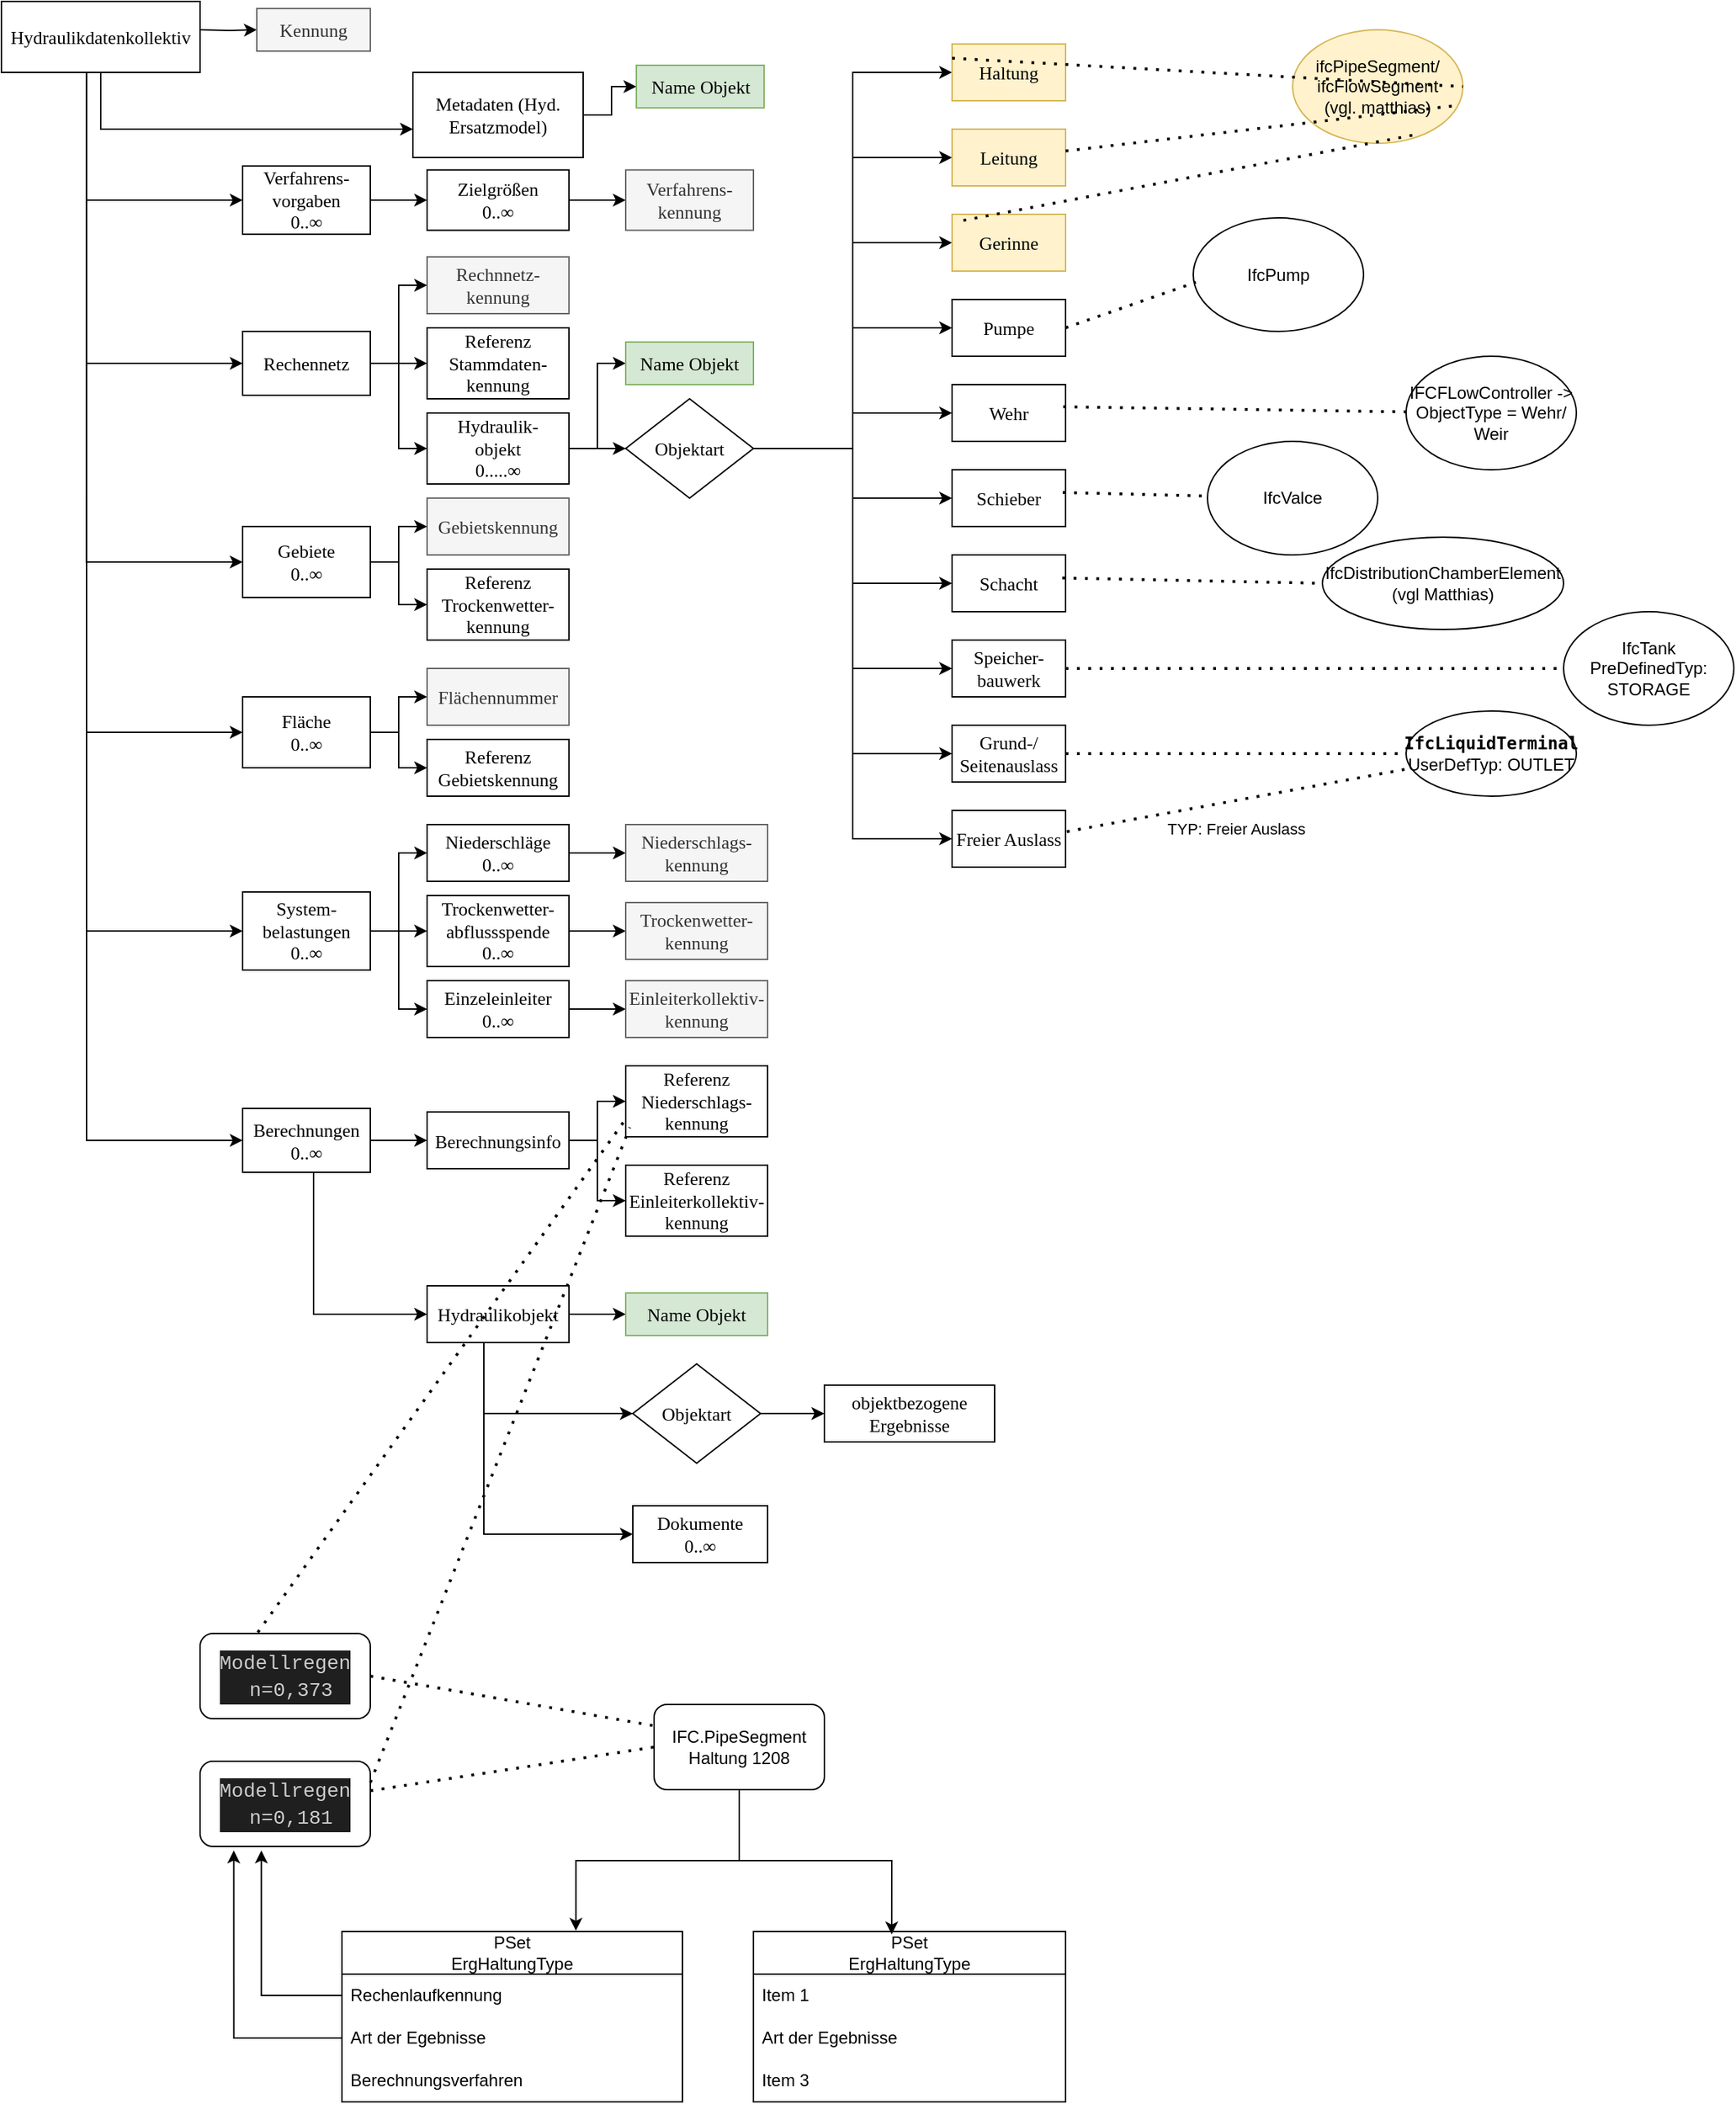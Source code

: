 <mxfile version="27.0.6">
  <diagram name="Seite-1" id="kiRcYdykQpiXVtvCCH_o">
    <mxGraphModel dx="2524" dy="1371" grid="1" gridSize="10" guides="1" tooltips="1" connect="1" arrows="1" fold="1" page="1" pageScale="1" pageWidth="827" pageHeight="1169" math="0" shadow="0">
      <root>
        <mxCell id="0" />
        <mxCell id="1" parent="0" />
        <mxCell id="iKRK4WftCPjV4v0DSpR1-3" value="" style="edgeStyle=orthogonalEdgeStyle;rounded=0;orthogonalLoop=1;jettySize=auto;html=1;entryX=0;entryY=0.5;entryDx=0;entryDy=0;fontSize=13;" parent="1" target="RGeOCi0uQSU0HmTcbR4D-23" edge="1">
          <mxGeometry relative="1" as="geometry">
            <mxPoint x="214" y="65" as="targetPoint" />
            <mxPoint x="160" y="50" as="sourcePoint" />
          </mxGeometry>
        </mxCell>
        <mxCell id="iKRK4WftCPjV4v0DSpR1-5" value="" style="edgeStyle=orthogonalEdgeStyle;rounded=0;orthogonalLoop=1;jettySize=auto;html=1;entryX=0;entryY=0.5;entryDx=0;entryDy=0;fontSize=13;exitX=0.428;exitY=0.967;exitDx=0;exitDy=0;exitPerimeter=0;" parent="1" target="mGreL9vsvFHhippzRWms-1" edge="1">
          <mxGeometry relative="1" as="geometry">
            <Array as="points">
              <mxPoint x="80" y="425" />
            </Array>
            <mxPoint x="79.92" y="78.02" as="sourcePoint" />
            <mxPoint x="190.0" y="422.5" as="targetPoint" />
          </mxGeometry>
        </mxCell>
        <mxCell id="H4KakfRGWg1EVCRGtIzr-42" style="edgeStyle=orthogonalEdgeStyle;rounded=0;orthogonalLoop=1;jettySize=auto;html=1;entryX=0;entryY=0.5;entryDx=0;entryDy=0;fontSize=13;" parent="1" target="H4KakfRGWg1EVCRGtIzr-4" edge="1">
          <mxGeometry relative="1" as="geometry">
            <Array as="points">
              <mxPoint x="80" y="545" />
            </Array>
            <mxPoint x="80" y="80" as="sourcePoint" />
          </mxGeometry>
        </mxCell>
        <mxCell id="H4KakfRGWg1EVCRGtIzr-43" style="edgeStyle=orthogonalEdgeStyle;rounded=0;orthogonalLoop=1;jettySize=auto;html=1;entryX=0;entryY=0.5;entryDx=0;entryDy=0;fontSize=13;" parent="1" target="H4KakfRGWg1EVCRGtIzr-23" edge="1">
          <mxGeometry relative="1" as="geometry">
            <Array as="points">
              <mxPoint x="80" y="685" />
            </Array>
            <mxPoint x="80" y="80" as="sourcePoint" />
          </mxGeometry>
        </mxCell>
        <mxCell id="H4KakfRGWg1EVCRGtIzr-44" style="edgeStyle=orthogonalEdgeStyle;rounded=0;orthogonalLoop=1;jettySize=auto;html=1;entryX=0;entryY=0.5;entryDx=0;entryDy=0;fontSize=13;" parent="1" target="H4KakfRGWg1EVCRGtIzr-35" edge="1">
          <mxGeometry relative="1" as="geometry">
            <Array as="points">
              <mxPoint x="80" y="833" />
            </Array>
            <mxPoint x="80" y="80" as="sourcePoint" />
          </mxGeometry>
        </mxCell>
        <mxCell id="RGeOCi0uQSU0HmTcbR4D-11" value="" style="edgeStyle=orthogonalEdgeStyle;rounded=0;orthogonalLoop=1;jettySize=auto;html=1;fontSize=13;" parent="1" source="RGeOCi0uQSU0HmTcbR4D-2" target="RGeOCi0uQSU0HmTcbR4D-10" edge="1">
          <mxGeometry relative="1" as="geometry" />
        </mxCell>
        <UserObject label="&lt;div&gt;Verfahrens-vorgaben&lt;/div&gt;&lt;div&gt;0..∞&lt;/div&gt;" link="https://www.bfr-abwasser.de/html/ISYBAU_Austauschformate_Abwasser.14.17.html" linkTarget="_blank" id="RGeOCi0uQSU0HmTcbR4D-2">
          <mxCell style="rounded=0;whiteSpace=wrap;html=1;fontFamily=Latin Modern;fontSize=13;" parent="1" vertex="1">
            <mxGeometry x="190" y="145.94" width="90" height="48.12" as="geometry" />
          </mxCell>
        </UserObject>
        <mxCell id="RGeOCi0uQSU0HmTcbR4D-3" value="" style="endArrow=classic;html=1;rounded=0;entryX=0;entryY=0.5;entryDx=0;entryDy=0;fontSize=13;exitX=0.429;exitY=1.008;exitDx=0;exitDy=0;exitPerimeter=0;" parent="1" target="RGeOCi0uQSU0HmTcbR4D-2" edge="1">
          <mxGeometry width="50" height="50" relative="1" as="geometry">
            <mxPoint x="80.06" y="80.48" as="sourcePoint" />
            <mxPoint x="370" y="210" as="targetPoint" />
            <Array as="points">
              <mxPoint x="80" y="170" />
            </Array>
          </mxGeometry>
        </mxCell>
        <mxCell id="RGeOCi0uQSU0HmTcbR4D-8" value="" style="endArrow=classic;html=1;rounded=0;entryX=0;entryY=0.5;entryDx=0;entryDy=0;fontSize=13;" parent="1" target="RGeOCi0uQSU0HmTcbR4D-24" edge="1">
          <mxGeometry width="50" height="50" relative="1" as="geometry">
            <mxPoint x="80" y="80" as="sourcePoint" />
            <mxPoint x="130" y="284.71" as="targetPoint" />
            <Array as="points">
              <mxPoint x="80" y="285" />
            </Array>
          </mxGeometry>
        </mxCell>
        <mxCell id="RGeOCi0uQSU0HmTcbR4D-16" value="" style="edgeStyle=orthogonalEdgeStyle;rounded=0;orthogonalLoop=1;jettySize=auto;html=1;fontSize=13;" parent="1" source="RGeOCi0uQSU0HmTcbR4D-10" target="RGeOCi0uQSU0HmTcbR4D-15" edge="1">
          <mxGeometry relative="1" as="geometry" />
        </mxCell>
        <UserObject label="&lt;div&gt;Zielgrößen&lt;/div&gt;&lt;div&gt;0..∞&lt;/div&gt;" link="https://www.bfr-abwasser.de/html/ISYBAU_Austauschformate_Abwasser.14.17.html" linkTarget="_blank" id="RGeOCi0uQSU0HmTcbR4D-10">
          <mxCell style="rounded=0;whiteSpace=wrap;html=1;fontFamily=Latin Modern;fontSize=13;" parent="1" vertex="1">
            <mxGeometry x="320" y="148.75" width="100" height="42.5" as="geometry" />
          </mxCell>
        </UserObject>
        <UserObject label="&lt;div&gt;&lt;font&gt;Verfahrens-&lt;/font&gt;&lt;/div&gt;&lt;div&gt;&lt;font&gt;kennung&lt;/font&gt;&lt;/div&gt;" linkTarget="_blank" id="RGeOCi0uQSU0HmTcbR4D-15">
          <mxCell style="rounded=0;whiteSpace=wrap;html=1;fontFamily=Latin Modern;fontSize=13;fillColor=#f5f5f5;fontColor=#333333;strokeColor=#666666;" parent="1" vertex="1">
            <mxGeometry x="460" y="148.75" width="90" height="42.5" as="geometry" />
          </mxCell>
        </UserObject>
        <UserObject label="&lt;div&gt;Kennung&lt;/div&gt;" linkTarget="_blank" id="RGeOCi0uQSU0HmTcbR4D-23">
          <mxCell style="rounded=0;whiteSpace=wrap;html=1;fontFamily=Latin Modern;fillColor=#f5f5f5;fontColor=#333333;strokeColor=#666666;fontSize=13;" parent="1" vertex="1">
            <mxGeometry x="200" y="35" width="80" height="30" as="geometry" />
          </mxCell>
        </UserObject>
        <mxCell id="RGeOCi0uQSU0HmTcbR4D-26" value="" style="edgeStyle=orthogonalEdgeStyle;rounded=0;orthogonalLoop=1;jettySize=auto;html=1;fontSize=13;" parent="1" source="RGeOCi0uQSU0HmTcbR4D-24" target="RGeOCi0uQSU0HmTcbR4D-25" edge="1">
          <mxGeometry relative="1" as="geometry" />
        </mxCell>
        <UserObject label="&lt;div&gt;Rechennetz&lt;/div&gt;" link="https://www.bfr-abwasser.de/html/ISYBAU_Austauschformate_Abwasser.14.18.html" linkTarget="_blank" id="RGeOCi0uQSU0HmTcbR4D-24">
          <mxCell style="rounded=0;whiteSpace=wrap;html=1;fontFamily=Latin Modern;fontSize=13;" parent="1" vertex="1">
            <mxGeometry x="190" y="262.5" width="90" height="45" as="geometry" />
          </mxCell>
        </UserObject>
        <mxCell id="RGeOCi0uQSU0HmTcbR4D-34" value="" style="edgeStyle=orthogonalEdgeStyle;rounded=0;orthogonalLoop=1;jettySize=auto;html=1;exitX=1;exitY=0.75;exitDx=0;exitDy=0;fontSize=13;" parent="1" source="RGeOCi0uQSU0HmTcbR4D-27" target="RGeOCi0uQSU0HmTcbR4D-33" edge="1">
          <mxGeometry relative="1" as="geometry">
            <Array as="points">
              <mxPoint x="420" y="345" />
            </Array>
          </mxGeometry>
        </mxCell>
        <mxCell id="H4KakfRGWg1EVCRGtIzr-55" style="edgeStyle=orthogonalEdgeStyle;rounded=0;orthogonalLoop=1;jettySize=auto;html=1;entryX=0;entryY=0.5;entryDx=0;entryDy=0;fontSize=13;exitX=1;exitY=0.75;exitDx=0;exitDy=0;" parent="1" source="RGeOCi0uQSU0HmTcbR4D-27" target="RGeOCi0uQSU0HmTcbR4D-52" edge="1">
          <mxGeometry relative="1" as="geometry">
            <Array as="points">
              <mxPoint x="420" y="345" />
              <mxPoint x="440" y="345" />
              <mxPoint x="440" y="285" />
            </Array>
          </mxGeometry>
        </mxCell>
        <UserObject label="&lt;div&gt;Referenz &lt;br&gt;&lt;/div&gt;&lt;div&gt;Stammdaten-&lt;/div&gt;&lt;div&gt;kennung&lt;/div&gt;" linkTarget="_blank" id="RGeOCi0uQSU0HmTcbR4D-25">
          <mxCell style="rounded=0;whiteSpace=wrap;html=1;fontFamily=Latin Modern;fontSize=13;" parent="1" vertex="1">
            <mxGeometry x="320" y="260" width="100" height="50" as="geometry" />
          </mxCell>
        </UserObject>
        <UserObject label="&lt;div&gt;Hydraulik-&lt;/div&gt;&lt;div&gt;objekt&lt;br&gt;0.....∞&lt;/div&gt;" linkTarget="_blank" id="RGeOCi0uQSU0HmTcbR4D-27">
          <mxCell style="rounded=0;whiteSpace=wrap;html=1;fontFamily=Latin Modern;fontSize=13;" parent="1" vertex="1">
            <mxGeometry x="320" y="320" width="100" height="50" as="geometry" />
          </mxCell>
        </UserObject>
        <UserObject label="&lt;div&gt;Rechnnetz-&lt;/div&gt;&lt;div&gt;kennung&lt;/div&gt;" linkTarget="_blank" id="RGeOCi0uQSU0HmTcbR4D-30">
          <mxCell style="rounded=0;whiteSpace=wrap;html=1;fontFamily=Latin Modern;fillColor=#f5f5f5;fontColor=#333333;strokeColor=#666666;fontSize=13;" parent="1" vertex="1">
            <mxGeometry x="320" y="210" width="100" height="40" as="geometry" />
          </mxCell>
        </UserObject>
        <mxCell id="H4KakfRGWg1EVCRGtIzr-45" style="edgeStyle=orthogonalEdgeStyle;rounded=0;orthogonalLoop=1;jettySize=auto;html=1;entryX=0;entryY=0.5;entryDx=0;entryDy=0;fontSize=13;" parent="1" source="RGeOCi0uQSU0HmTcbR4D-33" target="RGeOCi0uQSU0HmTcbR4D-44" edge="1">
          <mxGeometry relative="1" as="geometry" />
        </mxCell>
        <mxCell id="H4KakfRGWg1EVCRGtIzr-46" style="edgeStyle=orthogonalEdgeStyle;rounded=0;orthogonalLoop=1;jettySize=auto;html=1;entryX=0;entryY=0.5;entryDx=0;entryDy=0;fontSize=13;" parent="1" source="RGeOCi0uQSU0HmTcbR4D-33" target="RGeOCi0uQSU0HmTcbR4D-45" edge="1">
          <mxGeometry relative="1" as="geometry" />
        </mxCell>
        <mxCell id="H4KakfRGWg1EVCRGtIzr-47" style="edgeStyle=orthogonalEdgeStyle;rounded=0;orthogonalLoop=1;jettySize=auto;html=1;entryX=0;entryY=0.5;entryDx=0;entryDy=0;fontSize=13;" parent="1" source="RGeOCi0uQSU0HmTcbR4D-33" target="RGeOCi0uQSU0HmTcbR4D-46" edge="1">
          <mxGeometry relative="1" as="geometry" />
        </mxCell>
        <mxCell id="H4KakfRGWg1EVCRGtIzr-48" style="edgeStyle=orthogonalEdgeStyle;rounded=0;orthogonalLoop=1;jettySize=auto;html=1;entryX=0;entryY=0.5;entryDx=0;entryDy=0;fontSize=13;" parent="1" source="RGeOCi0uQSU0HmTcbR4D-33" target="RGeOCi0uQSU0HmTcbR4D-37" edge="1">
          <mxGeometry relative="1" as="geometry" />
        </mxCell>
        <mxCell id="H4KakfRGWg1EVCRGtIzr-49" style="edgeStyle=orthogonalEdgeStyle;rounded=0;orthogonalLoop=1;jettySize=auto;html=1;fontSize=13;" parent="1" source="RGeOCi0uQSU0HmTcbR4D-33" target="RGeOCi0uQSU0HmTcbR4D-47" edge="1">
          <mxGeometry relative="1" as="geometry" />
        </mxCell>
        <mxCell id="H4KakfRGWg1EVCRGtIzr-50" style="edgeStyle=orthogonalEdgeStyle;rounded=0;orthogonalLoop=1;jettySize=auto;html=1;entryX=0;entryY=0.5;entryDx=0;entryDy=0;fontSize=13;" parent="1" source="RGeOCi0uQSU0HmTcbR4D-33" target="RGeOCi0uQSU0HmTcbR4D-48" edge="1">
          <mxGeometry relative="1" as="geometry" />
        </mxCell>
        <mxCell id="H4KakfRGWg1EVCRGtIzr-51" style="edgeStyle=orthogonalEdgeStyle;rounded=0;orthogonalLoop=1;jettySize=auto;html=1;entryX=0;entryY=0.5;entryDx=0;entryDy=0;fontSize=13;" parent="1" source="RGeOCi0uQSU0HmTcbR4D-33" target="RGeOCi0uQSU0HmTcbR4D-49" edge="1">
          <mxGeometry relative="1" as="geometry" />
        </mxCell>
        <mxCell id="H4KakfRGWg1EVCRGtIzr-52" style="edgeStyle=orthogonalEdgeStyle;rounded=0;orthogonalLoop=1;jettySize=auto;html=1;entryX=0;entryY=0.5;entryDx=0;entryDy=0;fontSize=13;" parent="1" source="RGeOCi0uQSU0HmTcbR4D-33" target="RGeOCi0uQSU0HmTcbR4D-50" edge="1">
          <mxGeometry relative="1" as="geometry" />
        </mxCell>
        <mxCell id="H4KakfRGWg1EVCRGtIzr-53" style="edgeStyle=orthogonalEdgeStyle;rounded=0;orthogonalLoop=1;jettySize=auto;html=1;entryX=0;entryY=0.5;entryDx=0;entryDy=0;fontSize=13;" parent="1" source="RGeOCi0uQSU0HmTcbR4D-33" target="RGeOCi0uQSU0HmTcbR4D-54" edge="1">
          <mxGeometry relative="1" as="geometry" />
        </mxCell>
        <mxCell id="H4KakfRGWg1EVCRGtIzr-54" style="edgeStyle=orthogonalEdgeStyle;rounded=0;orthogonalLoop=1;jettySize=auto;html=1;entryX=0;entryY=0.5;entryDx=0;entryDy=0;fontSize=13;" parent="1" source="RGeOCi0uQSU0HmTcbR4D-33" target="RGeOCi0uQSU0HmTcbR4D-55" edge="1">
          <mxGeometry relative="1" as="geometry" />
        </mxCell>
        <mxCell id="RGeOCi0uQSU0HmTcbR4D-33" value="Objektart" style="shape=rhombus;html=1;dashed=0;whiteSpace=wrap;perimeter=rhombusPerimeter;fontFamily=Latin Modern;fontSize=13;" parent="1" vertex="1">
          <mxGeometry x="460" y="310" width="90" height="70" as="geometry" />
        </mxCell>
        <UserObject label="Haltung" linkTarget="_blank" id="RGeOCi0uQSU0HmTcbR4D-37">
          <mxCell style="rounded=0;whiteSpace=wrap;html=1;fontFamily=Latin Modern;fontSize=13;fillColor=#fff2cc;strokeColor=#d6b656;" parent="1" vertex="1">
            <mxGeometry x="690" y="60" width="80" height="40" as="geometry" />
          </mxCell>
        </UserObject>
        <UserObject label="&lt;div&gt;Leitung&lt;/div&gt;" linkTarget="_blank" id="RGeOCi0uQSU0HmTcbR4D-44">
          <mxCell style="rounded=0;whiteSpace=wrap;html=1;fontFamily=Latin Modern;fontSize=13;fillColor=#fff2cc;strokeColor=#d6b656;" parent="1" vertex="1">
            <mxGeometry x="690" y="120" width="80" height="40" as="geometry" />
          </mxCell>
        </UserObject>
        <UserObject label="&lt;div&gt;Gerinne&lt;/div&gt;" linkTarget="_blank" id="RGeOCi0uQSU0HmTcbR4D-45">
          <mxCell style="rounded=0;whiteSpace=wrap;html=1;fontFamily=Latin Modern;fontSize=13;fillColor=#fff2cc;strokeColor=#d6b656;" parent="1" vertex="1">
            <mxGeometry x="690" y="180" width="80" height="40" as="geometry" />
          </mxCell>
        </UserObject>
        <UserObject label="Pumpe" linkTarget="_blank" id="RGeOCi0uQSU0HmTcbR4D-46">
          <mxCell style="rounded=0;whiteSpace=wrap;html=1;fontFamily=Latin Modern;fontSize=13;" parent="1" vertex="1">
            <mxGeometry x="690" y="240" width="80" height="40" as="geometry" />
          </mxCell>
        </UserObject>
        <UserObject label="Wehr" linkTarget="_blank" id="RGeOCi0uQSU0HmTcbR4D-47">
          <mxCell style="rounded=0;whiteSpace=wrap;html=1;fontFamily=Latin Modern;fontSize=13;" parent="1" vertex="1">
            <mxGeometry x="690" y="300" width="80" height="40" as="geometry" />
          </mxCell>
        </UserObject>
        <UserObject label="Schieber" linkTarget="_blank" id="RGeOCi0uQSU0HmTcbR4D-48">
          <mxCell style="rounded=0;whiteSpace=wrap;html=1;fontFamily=Latin Modern;fontSize=13;" parent="1" vertex="1">
            <mxGeometry x="690" y="360" width="80" height="40" as="geometry" />
          </mxCell>
        </UserObject>
        <UserObject label="Schacht" linkTarget="_blank" id="RGeOCi0uQSU0HmTcbR4D-49">
          <mxCell style="rounded=0;whiteSpace=wrap;html=1;fontFamily=Latin Modern;fontSize=13;" parent="1" vertex="1">
            <mxGeometry x="690" y="420" width="80" height="40" as="geometry" />
          </mxCell>
        </UserObject>
        <UserObject label="Speicher-bauwerk" linkTarget="_blank" id="RGeOCi0uQSU0HmTcbR4D-50">
          <mxCell style="rounded=0;whiteSpace=wrap;html=1;fontFamily=Latin Modern;fontSize=13;" parent="1" vertex="1">
            <mxGeometry x="690" y="480" width="80" height="40" as="geometry" />
          </mxCell>
        </UserObject>
        <UserObject label="Name Objekt" linkTarget="_blank" id="RGeOCi0uQSU0HmTcbR4D-52">
          <mxCell style="rounded=0;whiteSpace=wrap;html=1;fontFamily=Latin Modern;fontSize=13;fillColor=#d5e8d4;strokeColor=#82b366;" parent="1" vertex="1">
            <mxGeometry x="460" y="270" width="90" height="30" as="geometry" />
          </mxCell>
        </UserObject>
        <UserObject label="&lt;div&gt;Grund-/&lt;/div&gt;&lt;div&gt;Seitenauslass&lt;/div&gt;" linkTarget="_blank" id="RGeOCi0uQSU0HmTcbR4D-54">
          <mxCell style="rounded=0;whiteSpace=wrap;html=1;fontFamily=Latin Modern;fontSize=13;" parent="1" vertex="1">
            <mxGeometry x="690" y="540" width="80" height="40" as="geometry" />
          </mxCell>
        </UserObject>
        <UserObject label="Freier Auslass" linkTarget="_blank" id="RGeOCi0uQSU0HmTcbR4D-55">
          <mxCell style="rounded=0;whiteSpace=wrap;html=1;fontFamily=Latin Modern;fontSize=13;" parent="1" vertex="1">
            <mxGeometry x="690" y="600" width="80" height="40" as="geometry" />
          </mxCell>
        </UserObject>
        <mxCell id="H4KakfRGWg1EVCRGtIzr-6" value="" style="edgeStyle=orthogonalEdgeStyle;rounded=0;orthogonalLoop=1;jettySize=auto;html=1;fontSize=13;" parent="1" source="mGreL9vsvFHhippzRWms-1" target="H4KakfRGWg1EVCRGtIzr-2" edge="1">
          <mxGeometry relative="1" as="geometry" />
        </mxCell>
        <UserObject label="&lt;div&gt;Gebiete&lt;/div&gt;&lt;div&gt;&lt;div&gt;0..∞&lt;/div&gt;&lt;/div&gt;" link="https://www.bfr-abwasser.de/html/ISYBAU_Austauschformate_Abwasser.14.19.html" linkTarget="_blank" id="mGreL9vsvFHhippzRWms-1">
          <mxCell style="rounded=0;whiteSpace=wrap;html=1;fontFamily=Latin Modern;fontSize=13;" parent="1" vertex="1">
            <mxGeometry x="190" y="400" width="90" height="50" as="geometry" />
          </mxCell>
        </UserObject>
        <UserObject label="Gebietskennung" linkTarget="_blank" id="H4KakfRGWg1EVCRGtIzr-1">
          <mxCell style="rounded=0;whiteSpace=wrap;html=1;fontFamily=Latin Modern;fillColor=#f5f5f5;fontColor=#333333;strokeColor=#666666;fontSize=13;" parent="1" vertex="1">
            <mxGeometry x="320" y="380" width="100" height="40" as="geometry" />
          </mxCell>
        </UserObject>
        <UserObject label="Referenz Trockenwetter-kennung" linkTarget="_blank" id="H4KakfRGWg1EVCRGtIzr-2">
          <mxCell style="rounded=0;whiteSpace=wrap;html=1;fontFamily=Latin Modern;fontSize=13;" parent="1" vertex="1">
            <mxGeometry x="320" y="430" width="100" height="50" as="geometry" />
          </mxCell>
        </UserObject>
        <UserObject label="&lt;div&gt;Fläche&lt;/div&gt;&lt;div&gt;&lt;div&gt;0..∞&lt;/div&gt;&lt;/div&gt;" link="https://www.bfr-abwasser.de/html/ISYBAU_Austauschformate_Abwasser.14.20.html" linkTarget="_blank" id="H4KakfRGWg1EVCRGtIzr-4">
          <mxCell style="rounded=0;whiteSpace=wrap;html=1;fontFamily=Latin Modern;fontSize=13;" parent="1" vertex="1">
            <mxGeometry x="190" y="520" width="90" height="50" as="geometry" />
          </mxCell>
        </UserObject>
        <mxCell id="H4KakfRGWg1EVCRGtIzr-8" value="" style="edgeStyle=orthogonalEdgeStyle;rounded=0;orthogonalLoop=1;jettySize=auto;html=1;entryX=0;entryY=0.5;entryDx=0;entryDy=0;exitX=1;exitY=0.5;exitDx=0;exitDy=0;fontSize=13;" parent="1" source="mGreL9vsvFHhippzRWms-1" target="H4KakfRGWg1EVCRGtIzr-1" edge="1">
          <mxGeometry relative="1" as="geometry">
            <mxPoint x="290" y="443" as="sourcePoint" />
            <mxPoint x="330" y="470" as="targetPoint" />
          </mxGeometry>
        </mxCell>
        <mxCell id="H4KakfRGWg1EVCRGtIzr-9" value="" style="edgeStyle=orthogonalEdgeStyle;rounded=0;orthogonalLoop=1;jettySize=auto;html=1;entryX=0;entryY=0.5;entryDx=0;entryDy=0;exitX=1;exitY=0.5;exitDx=0;exitDy=0;fontSize=13;" parent="1" source="RGeOCi0uQSU0HmTcbR4D-24" target="RGeOCi0uQSU0HmTcbR4D-27" edge="1">
          <mxGeometry relative="1" as="geometry">
            <mxPoint x="290" y="483" as="sourcePoint" />
            <mxPoint x="330" y="450" as="targetPoint" />
          </mxGeometry>
        </mxCell>
        <mxCell id="H4KakfRGWg1EVCRGtIzr-10" value="" style="edgeStyle=orthogonalEdgeStyle;rounded=0;orthogonalLoop=1;jettySize=auto;html=1;entryX=0;entryY=0.5;entryDx=0;entryDy=0;exitX=1;exitY=0.5;exitDx=0;exitDy=0;fontSize=13;" parent="1" source="RGeOCi0uQSU0HmTcbR4D-24" target="RGeOCi0uQSU0HmTcbR4D-30" edge="1">
          <mxGeometry relative="1" as="geometry">
            <mxPoint x="290" y="295" as="sourcePoint" />
            <mxPoint x="330" y="350" as="targetPoint" />
          </mxGeometry>
        </mxCell>
        <mxCell id="H4KakfRGWg1EVCRGtIzr-17" value="" style="edgeStyle=orthogonalEdgeStyle;rounded=0;orthogonalLoop=1;jettySize=auto;html=1;exitX=1;exitY=0.5;exitDx=0;exitDy=0;fontSize=13;" parent="1" source="H4KakfRGWg1EVCRGtIzr-4" target="H4KakfRGWg1EVCRGtIzr-19" edge="1">
          <mxGeometry relative="1" as="geometry">
            <mxPoint x="280" y="552" as="sourcePoint" />
          </mxGeometry>
        </mxCell>
        <UserObject label="Flächennummer" linkTarget="_blank" id="H4KakfRGWg1EVCRGtIzr-18">
          <mxCell style="rounded=0;whiteSpace=wrap;html=1;fontFamily=Latin Modern;fillColor=#f5f5f5;fontColor=#333333;strokeColor=#666666;fontSize=13;" parent="1" vertex="1">
            <mxGeometry x="320" y="500" width="100" height="40" as="geometry" />
          </mxCell>
        </UserObject>
        <UserObject label="Referenz Gebietskennung" linkTarget="_blank" id="H4KakfRGWg1EVCRGtIzr-19">
          <mxCell style="rounded=0;whiteSpace=wrap;html=1;fontFamily=Latin Modern;fontSize=13;" parent="1" vertex="1">
            <mxGeometry x="320" y="550" width="100" height="40" as="geometry" />
          </mxCell>
        </UserObject>
        <mxCell id="H4KakfRGWg1EVCRGtIzr-20" value="" style="edgeStyle=orthogonalEdgeStyle;rounded=0;orthogonalLoop=1;jettySize=auto;html=1;entryX=0;entryY=0.5;entryDx=0;entryDy=0;exitX=1;exitY=0.5;exitDx=0;exitDy=0;fontSize=13;" parent="1" source="H4KakfRGWg1EVCRGtIzr-4" target="H4KakfRGWg1EVCRGtIzr-18" edge="1">
          <mxGeometry relative="1" as="geometry">
            <mxPoint x="300" y="560" as="sourcePoint" />
            <mxPoint x="330" y="590" as="targetPoint" />
          </mxGeometry>
        </mxCell>
        <mxCell id="H4KakfRGWg1EVCRGtIzr-22" value="" style="edgeStyle=orthogonalEdgeStyle;rounded=0;orthogonalLoop=1;jettySize=auto;html=1;fontSize=13;" parent="1" source="H4KakfRGWg1EVCRGtIzr-23" target="H4KakfRGWg1EVCRGtIzr-24" edge="1">
          <mxGeometry relative="1" as="geometry" />
        </mxCell>
        <UserObject label="&lt;div&gt;System-belastungen&lt;/div&gt;&lt;div&gt;&lt;div&gt;&lt;div&gt;0..∞&lt;/div&gt;&lt;/div&gt;&lt;/div&gt;" link="https://www.bfr-abwasser.de/html/ISYBAU_Austauschformate_Abwasser.14.21.html" linkTarget="_blank" id="H4KakfRGWg1EVCRGtIzr-23">
          <mxCell style="rounded=0;whiteSpace=wrap;html=1;fontFamily=Latin Modern;fontSize=13;" parent="1" vertex="1">
            <mxGeometry x="190" y="657.5" width="90" height="55" as="geometry" />
          </mxCell>
        </UserObject>
        <mxCell id="H4KakfRGWg1EVCRGtIzr-34" value="" style="edgeStyle=orthogonalEdgeStyle;rounded=0;orthogonalLoop=1;jettySize=auto;html=1;entryX=0;entryY=0.5;entryDx=0;entryDy=0;fontSize=13;" parent="1" source="H4KakfRGWg1EVCRGtIzr-24" target="H4KakfRGWg1EVCRGtIzr-31" edge="1">
          <mxGeometry relative="1" as="geometry" />
        </mxCell>
        <UserObject label="&lt;div&gt;Trockenwetter-abflussspende&lt;/div&gt;&lt;div&gt;0..∞&lt;/div&gt;" linkTarget="_blank" id="H4KakfRGWg1EVCRGtIzr-24">
          <mxCell style="rounded=0;whiteSpace=wrap;html=1;fontFamily=Latin Modern;fontSize=13;" parent="1" vertex="1">
            <mxGeometry x="320" y="660" width="100" height="50" as="geometry" />
          </mxCell>
        </UserObject>
        <mxCell id="H4KakfRGWg1EVCRGtIzr-33" value="" style="edgeStyle=orthogonalEdgeStyle;rounded=0;orthogonalLoop=1;jettySize=auto;html=1;fontSize=13;" parent="1" source="H4KakfRGWg1EVCRGtIzr-25" target="H4KakfRGWg1EVCRGtIzr-32" edge="1">
          <mxGeometry relative="1" as="geometry" />
        </mxCell>
        <UserObject label="&lt;div&gt;Einzeleinleiter&lt;/div&gt;&lt;div&gt;0..∞&lt;/div&gt;" linkTarget="_blank" id="H4KakfRGWg1EVCRGtIzr-25">
          <mxCell style="rounded=0;whiteSpace=wrap;html=1;fontFamily=Latin Modern;fontSize=13;" parent="1" vertex="1">
            <mxGeometry x="320" y="720" width="100" height="40" as="geometry" />
          </mxCell>
        </UserObject>
        <mxCell id="H4KakfRGWg1EVCRGtIzr-30" value="" style="edgeStyle=orthogonalEdgeStyle;rounded=0;orthogonalLoop=1;jettySize=auto;html=1;fontSize=13;" parent="1" source="H4KakfRGWg1EVCRGtIzr-26" target="H4KakfRGWg1EVCRGtIzr-29" edge="1">
          <mxGeometry relative="1" as="geometry" />
        </mxCell>
        <UserObject label="&lt;div&gt;Niederschläge&lt;/div&gt;&lt;div&gt;&lt;div&gt;0..∞&lt;/div&gt;&lt;/div&gt;" linkTarget="_blank" id="H4KakfRGWg1EVCRGtIzr-26">
          <mxCell style="rounded=0;whiteSpace=wrap;html=1;fontFamily=Latin Modern;fontSize=13;" parent="1" vertex="1">
            <mxGeometry x="320" y="610" width="100" height="40" as="geometry" />
          </mxCell>
        </UserObject>
        <mxCell id="H4KakfRGWg1EVCRGtIzr-27" value="" style="edgeStyle=orthogonalEdgeStyle;rounded=0;orthogonalLoop=1;jettySize=auto;html=1;entryX=0;entryY=0.5;entryDx=0;entryDy=0;exitX=1;exitY=0.5;exitDx=0;exitDy=0;fontSize=13;" parent="1" source="H4KakfRGWg1EVCRGtIzr-23" target="H4KakfRGWg1EVCRGtIzr-25" edge="1">
          <mxGeometry relative="1" as="geometry">
            <mxPoint x="290" y="883" as="sourcePoint" />
            <mxPoint x="330" y="850" as="targetPoint" />
          </mxGeometry>
        </mxCell>
        <mxCell id="H4KakfRGWg1EVCRGtIzr-28" value="" style="edgeStyle=orthogonalEdgeStyle;rounded=0;orthogonalLoop=1;jettySize=auto;html=1;entryX=0;entryY=0.5;entryDx=0;entryDy=0;exitX=1;exitY=0.5;exitDx=0;exitDy=0;fontSize=13;" parent="1" source="H4KakfRGWg1EVCRGtIzr-23" target="H4KakfRGWg1EVCRGtIzr-26" edge="1">
          <mxGeometry relative="1" as="geometry">
            <mxPoint x="290" y="695" as="sourcePoint" />
            <mxPoint x="330" y="750" as="targetPoint" />
          </mxGeometry>
        </mxCell>
        <UserObject label="&lt;div&gt;Niederschlags-kennung&lt;/div&gt;" linkTarget="_blank" id="H4KakfRGWg1EVCRGtIzr-29">
          <mxCell style="rounded=0;whiteSpace=wrap;html=1;fontFamily=Latin Modern;fillColor=#f5f5f5;fontColor=#333333;strokeColor=#666666;fontSize=13;" parent="1" vertex="1">
            <mxGeometry x="460" y="610" width="100" height="40" as="geometry" />
          </mxCell>
        </UserObject>
        <UserObject label="&lt;div&gt;Trockenwetter-kennung&lt;/div&gt;" linkTarget="_blank" id="H4KakfRGWg1EVCRGtIzr-31">
          <mxCell style="rounded=0;whiteSpace=wrap;html=1;fontFamily=Latin Modern;fillColor=#f5f5f5;fontColor=#333333;strokeColor=#666666;fontSize=13;" parent="1" vertex="1">
            <mxGeometry x="460" y="665" width="100" height="40" as="geometry" />
          </mxCell>
        </UserObject>
        <UserObject label="&lt;div&gt;&lt;font&gt;Einleiterkollektiv-kennung&lt;/font&gt;&lt;/div&gt;" linkTarget="_blank" id="H4KakfRGWg1EVCRGtIzr-32">
          <mxCell style="rounded=0;whiteSpace=wrap;html=1;fontFamily=Latin Modern;fillColor=#f5f5f5;fontColor=#333333;strokeColor=#666666;fontSize=13;" parent="1" vertex="1">
            <mxGeometry x="460" y="720" width="100" height="40" as="geometry" />
          </mxCell>
        </UserObject>
        <mxCell id="H4KakfRGWg1EVCRGtIzr-41" value="" style="edgeStyle=orthogonalEdgeStyle;rounded=0;orthogonalLoop=1;jettySize=auto;html=1;fontSize=13;" parent="1" source="H4KakfRGWg1EVCRGtIzr-35" target="H4KakfRGWg1EVCRGtIzr-40" edge="1">
          <mxGeometry relative="1" as="geometry" />
        </mxCell>
        <mxCell id="H4KakfRGWg1EVCRGtIzr-59" style="edgeStyle=orthogonalEdgeStyle;rounded=0;orthogonalLoop=1;jettySize=auto;html=1;entryX=0;entryY=0.5;entryDx=0;entryDy=0;fontSize=13;" parent="1" source="H4KakfRGWg1EVCRGtIzr-62" target="H4KakfRGWg1EVCRGtIzr-57" edge="1">
          <mxGeometry relative="1" as="geometry">
            <mxPoint x="240" y="1010" as="targetPoint" />
            <Array as="points">
              <mxPoint x="360" y="1025" />
            </Array>
          </mxGeometry>
        </mxCell>
        <UserObject label="&lt;div&gt;Berechnungen&lt;/div&gt;&lt;div&gt;&lt;div&gt;0..∞&lt;/div&gt;&lt;/div&gt;" link="https://www.bfr-abwasser.de/html/ISYBAU_Austauschformate_Abwasser.14.22.html" linkTarget="_blank" id="H4KakfRGWg1EVCRGtIzr-35">
          <mxCell style="rounded=0;whiteSpace=wrap;html=1;fontFamily=Latin Modern;fontSize=13;" parent="1" vertex="1">
            <mxGeometry x="190" y="810" width="90" height="45" as="geometry" />
          </mxCell>
        </UserObject>
        <UserObject label="Referenz Niederschlags- kennung" linkTarget="_blank" id="H4KakfRGWg1EVCRGtIzr-37">
          <mxCell style="rounded=0;whiteSpace=wrap;html=1;fontFamily=Latin Modern;fontSize=13;" parent="1" vertex="1">
            <mxGeometry x="460" y="780" width="100" height="50" as="geometry" />
          </mxCell>
        </UserObject>
        <UserObject label="Referenz Einleiterkollektiv-kennung" linkTarget="_blank" id="H4KakfRGWg1EVCRGtIzr-38">
          <mxCell style="rounded=0;whiteSpace=wrap;html=1;fontFamily=Latin Modern;fontSize=13;" parent="1" vertex="1">
            <mxGeometry x="460" y="850" width="100" height="50" as="geometry" />
          </mxCell>
        </UserObject>
        <mxCell id="H4KakfRGWg1EVCRGtIzr-70" style="edgeStyle=orthogonalEdgeStyle;rounded=0;orthogonalLoop=1;jettySize=auto;html=1;fontSize=13;" parent="1" source="H4KakfRGWg1EVCRGtIzr-40" target="H4KakfRGWg1EVCRGtIzr-37" edge="1">
          <mxGeometry relative="1" as="geometry" />
        </mxCell>
        <mxCell id="H4KakfRGWg1EVCRGtIzr-71" style="edgeStyle=orthogonalEdgeStyle;rounded=0;orthogonalLoop=1;jettySize=auto;html=1;entryX=0;entryY=0.5;entryDx=0;entryDy=0;fontSize=13;" parent="1" source="H4KakfRGWg1EVCRGtIzr-40" target="H4KakfRGWg1EVCRGtIzr-38" edge="1">
          <mxGeometry relative="1" as="geometry" />
        </mxCell>
        <UserObject label="Berechnungsinfo" linkTarget="_blank" id="H4KakfRGWg1EVCRGtIzr-40">
          <mxCell style="rounded=0;whiteSpace=wrap;html=1;fontFamily=Latin Modern;fontSize=13;" parent="1" vertex="1">
            <mxGeometry x="320" y="812.5" width="100" height="40" as="geometry" />
          </mxCell>
        </UserObject>
        <mxCell id="H4KakfRGWg1EVCRGtIzr-56" style="edgeStyle=orthogonalEdgeStyle;rounded=0;orthogonalLoop=1;jettySize=auto;html=1;exitX=0.5;exitY=1;exitDx=0;exitDy=0;fontSize=13;" parent="1" source="RGeOCi0uQSU0HmTcbR4D-2" target="RGeOCi0uQSU0HmTcbR4D-2" edge="1">
          <mxGeometry relative="1" as="geometry" />
        </mxCell>
        <mxCell id="H4KakfRGWg1EVCRGtIzr-61" value="" style="edgeStyle=orthogonalEdgeStyle;rounded=0;orthogonalLoop=1;jettySize=auto;html=1;fontSize=13;" parent="1" source="H4KakfRGWg1EVCRGtIzr-57" target="H4KakfRGWg1EVCRGtIzr-60" edge="1">
          <mxGeometry relative="1" as="geometry" />
        </mxCell>
        <mxCell id="H4KakfRGWg1EVCRGtIzr-57" value="Objektart" style="shape=rhombus;html=1;dashed=0;whiteSpace=wrap;perimeter=rhombusPerimeter;fontFamily=Latin Modern;fontSize=13;" parent="1" vertex="1">
          <mxGeometry x="465" y="990" width="90" height="70" as="geometry" />
        </mxCell>
        <UserObject label="objektbezogene Ergebnisse" linkTarget="_blank" id="H4KakfRGWg1EVCRGtIzr-60">
          <mxCell style="rounded=0;whiteSpace=wrap;html=1;fontFamily=Latin Modern;fontSize=13;" parent="1" vertex="1">
            <mxGeometry x="600" y="1005" width="120" height="40" as="geometry" />
          </mxCell>
        </UserObject>
        <mxCell id="H4KakfRGWg1EVCRGtIzr-63" value="" style="edgeStyle=orthogonalEdgeStyle;rounded=0;orthogonalLoop=1;jettySize=auto;html=1;entryX=0;entryY=0.5;entryDx=0;entryDy=0;fontSize=13;" parent="1" source="H4KakfRGWg1EVCRGtIzr-35" target="H4KakfRGWg1EVCRGtIzr-62" edge="1">
          <mxGeometry relative="1" as="geometry">
            <mxPoint x="445" y="955" as="targetPoint" />
            <mxPoint x="240" y="855" as="sourcePoint" />
            <Array as="points">
              <mxPoint x="240" y="955" />
            </Array>
          </mxGeometry>
        </mxCell>
        <mxCell id="H4KakfRGWg1EVCRGtIzr-66" value="" style="edgeStyle=orthogonalEdgeStyle;rounded=0;orthogonalLoop=1;jettySize=auto;html=1;fontSize=13;" parent="1" source="H4KakfRGWg1EVCRGtIzr-62" target="H4KakfRGWg1EVCRGtIzr-64" edge="1">
          <mxGeometry relative="1" as="geometry" />
        </mxCell>
        <mxCell id="H4KakfRGWg1EVCRGtIzr-68" style="edgeStyle=orthogonalEdgeStyle;rounded=0;orthogonalLoop=1;jettySize=auto;html=1;entryX=0;entryY=0.5;entryDx=0;entryDy=0;fontSize=13;" parent="1" source="H4KakfRGWg1EVCRGtIzr-62" target="H4KakfRGWg1EVCRGtIzr-67" edge="1">
          <mxGeometry relative="1" as="geometry">
            <Array as="points">
              <mxPoint x="360" y="1110" />
            </Array>
          </mxGeometry>
        </mxCell>
        <UserObject label="&lt;div&gt;Hydraulikobjekt&lt;/div&gt;" linkTarget="_blank" id="H4KakfRGWg1EVCRGtIzr-62">
          <mxCell style="rounded=0;whiteSpace=wrap;html=1;fontFamily=Latin Modern;fontSize=13;" parent="1" vertex="1">
            <mxGeometry x="320" y="935" width="100" height="40" as="geometry" />
          </mxCell>
        </UserObject>
        <UserObject label="Name Objekt" linkTarget="_blank" id="H4KakfRGWg1EVCRGtIzr-64">
          <mxCell style="rounded=0;whiteSpace=wrap;html=1;fontFamily=Latin Modern;fontSize=13;fillColor=#d5e8d4;strokeColor=#82b366;" parent="1" vertex="1">
            <mxGeometry x="460" y="940" width="100" height="30" as="geometry" />
          </mxCell>
        </UserObject>
        <UserObject label="&lt;div&gt;Dokumente&lt;/div&gt;&lt;div&gt;0..∞&lt;/div&gt;" linkTarget="_blank" id="H4KakfRGWg1EVCRGtIzr-67">
          <mxCell style="rounded=0;whiteSpace=wrap;html=1;fontFamily=Latin Modern;fontSize=13;" parent="1" vertex="1">
            <mxGeometry x="465" y="1090" width="95" height="40" as="geometry" />
          </mxCell>
        </UserObject>
        <mxCell id="xYtCWhQUM0GvvKmP2PAd-9" value="" style="edgeStyle=orthogonalEdgeStyle;rounded=0;orthogonalLoop=1;jettySize=auto;html=1;" parent="1" source="rIYrMIPJeFG_pnFg1OFR-1" target="xYtCWhQUM0GvvKmP2PAd-8" edge="1">
          <mxGeometry relative="1" as="geometry">
            <Array as="points">
              <mxPoint x="90" y="120" />
            </Array>
          </mxGeometry>
        </mxCell>
        <UserObject label="Hydraulikdatenkollektiv" link="https://www.bfr-abwasser.de/html/A7-6Hydraulikdaten.html" linkTarget="_blank" id="rIYrMIPJeFG_pnFg1OFR-1">
          <mxCell style="rounded=0;whiteSpace=wrap;html=1;fontFamily=Latin Modern;fontSize=13;" parent="1" vertex="1">
            <mxGeometry x="20" y="30" width="140" height="50" as="geometry" />
          </mxCell>
        </UserObject>
        <mxCell id="8MrMpzrLchW73DIUa7IR-1" value="ifcPipeSegment/&lt;br&gt;ifcFlowSegment&lt;br&gt;(vgl. matthias)" style="ellipse;whiteSpace=wrap;html=1;fillColor=#fff2cc;strokeColor=#d6b656;" parent="1" vertex="1">
          <mxGeometry x="930" y="50" width="120" height="80" as="geometry" />
        </mxCell>
        <mxCell id="8MrMpzrLchW73DIUa7IR-4" value="" style="endArrow=none;dashed=1;html=1;dashPattern=1 3;strokeWidth=2;rounded=0;entryX=0.035;entryY=0.132;entryDx=0;entryDy=0;entryPerimeter=0;exitX=0.703;exitY=0.929;exitDx=0;exitDy=0;exitPerimeter=0;" parent="1" source="8MrMpzrLchW73DIUa7IR-1" target="RGeOCi0uQSU0HmTcbR4D-45" edge="1">
          <mxGeometry width="50" height="50" relative="1" as="geometry">
            <mxPoint x="440" y="130" as="sourcePoint" />
            <mxPoint x="330" y="480" as="targetPoint" />
          </mxGeometry>
        </mxCell>
        <mxCell id="8MrMpzrLchW73DIUa7IR-5" value="" style="endArrow=none;dashed=1;html=1;dashPattern=1 3;strokeWidth=2;rounded=0;entryX=0.974;entryY=0.665;entryDx=0;entryDy=0;entryPerimeter=0;" parent="1" source="RGeOCi0uQSU0HmTcbR4D-44" target="8MrMpzrLchW73DIUa7IR-1" edge="1">
          <mxGeometry width="50" height="50" relative="1" as="geometry">
            <mxPoint x="280" y="530" as="sourcePoint" />
            <mxPoint x="330" y="480" as="targetPoint" />
          </mxGeometry>
        </mxCell>
        <mxCell id="8MrMpzrLchW73DIUa7IR-6" value="IfcPump" style="ellipse;whiteSpace=wrap;html=1;" parent="1" vertex="1">
          <mxGeometry x="860" y="182.5" width="120" height="80" as="geometry" />
        </mxCell>
        <mxCell id="8MrMpzrLchW73DIUa7IR-7" value="" style="endArrow=none;dashed=1;html=1;dashPattern=1 3;strokeWidth=2;rounded=0;entryX=0.015;entryY=0.567;entryDx=0;entryDy=0;entryPerimeter=0;exitX=1;exitY=0.5;exitDx=0;exitDy=0;" parent="1" source="RGeOCi0uQSU0HmTcbR4D-46" target="8MrMpzrLchW73DIUa7IR-6" edge="1">
          <mxGeometry width="50" height="50" relative="1" as="geometry">
            <mxPoint x="474" y="104" as="sourcePoint" />
            <mxPoint x="703" y="195" as="targetPoint" />
          </mxGeometry>
        </mxCell>
        <mxCell id="8MrMpzrLchW73DIUa7IR-8" value="IFCFLowController -&amp;gt; ObjectType = Wehr/ Weir" style="ellipse;whiteSpace=wrap;html=1;" parent="1" vertex="1">
          <mxGeometry x="1010" y="280" width="120" height="80" as="geometry" />
        </mxCell>
        <mxCell id="8MrMpzrLchW73DIUa7IR-9" value="" style="endArrow=none;dashed=1;html=1;dashPattern=1 3;strokeWidth=2;rounded=0;exitX=0.979;exitY=0.39;exitDx=0;exitDy=0;exitPerimeter=0;" parent="1" source="RGeOCi0uQSU0HmTcbR4D-47" target="8MrMpzrLchW73DIUa7IR-8" edge="1">
          <mxGeometry width="50" height="50" relative="1" as="geometry">
            <mxPoint x="780" y="320" as="sourcePoint" />
            <mxPoint x="860" y="320" as="targetPoint" />
          </mxGeometry>
        </mxCell>
        <mxCell id="8MrMpzrLchW73DIUa7IR-11" value="IfcValce" style="ellipse;whiteSpace=wrap;html=1;" parent="1" vertex="1">
          <mxGeometry x="870" y="340" width="120" height="80" as="geometry" />
        </mxCell>
        <mxCell id="8MrMpzrLchW73DIUa7IR-12" value="" style="endArrow=none;dashed=1;html=1;dashPattern=1 3;strokeWidth=2;rounded=0;exitX=0.979;exitY=0.39;exitDx=0;exitDy=0;exitPerimeter=0;" parent="1" target="8MrMpzrLchW73DIUa7IR-11" edge="1">
          <mxGeometry width="50" height="50" relative="1" as="geometry">
            <mxPoint x="768" y="376" as="sourcePoint" />
            <mxPoint x="860" y="380" as="targetPoint" />
          </mxGeometry>
        </mxCell>
        <mxCell id="8MrMpzrLchW73DIUa7IR-13" value="IfcDistributionChamberElement&lt;br&gt;(vgl Matthias)" style="ellipse;whiteSpace=wrap;html=1;" parent="1" vertex="1">
          <mxGeometry x="951" y="407.5" width="170" height="65" as="geometry" />
        </mxCell>
        <mxCell id="8MrMpzrLchW73DIUa7IR-14" value="" style="endArrow=none;dashed=1;html=1;dashPattern=1 3;strokeWidth=2;rounded=0;entryX=0;entryY=0.5;entryDx=0;entryDy=0;exitX=0.971;exitY=0.406;exitDx=0;exitDy=0;exitPerimeter=0;" parent="1" source="RGeOCi0uQSU0HmTcbR4D-49" target="8MrMpzrLchW73DIUa7IR-13" edge="1">
          <mxGeometry width="50" height="50" relative="1" as="geometry">
            <mxPoint x="780" y="270" as="sourcePoint" />
            <mxPoint x="872" y="238" as="targetPoint" />
          </mxGeometry>
        </mxCell>
        <mxCell id="8MrMpzrLchW73DIUa7IR-15" value="&lt;div&gt;IfcTank&lt;br&gt;PreDefinedTyp: STORAGE&lt;/div&gt;" style="ellipse;whiteSpace=wrap;html=1;" parent="1" vertex="1">
          <mxGeometry x="1121" y="460" width="120" height="80" as="geometry" />
        </mxCell>
        <mxCell id="8MrMpzrLchW73DIUa7IR-16" value="" style="endArrow=none;dashed=1;html=1;dashPattern=1 3;strokeWidth=2;rounded=0;exitX=1;exitY=0.5;exitDx=0;exitDy=0;entryX=0;entryY=0.5;entryDx=0;entryDy=0;" parent="1" source="RGeOCi0uQSU0HmTcbR4D-50" target="8MrMpzrLchW73DIUa7IR-15" edge="1">
          <mxGeometry width="50" height="50" relative="1" as="geometry">
            <mxPoint x="778" y="446" as="sourcePoint" />
            <mxPoint x="930" y="500" as="targetPoint" />
          </mxGeometry>
        </mxCell>
        <UserObject label="&lt;strong data-end=&quot;1493&quot; data-start=&quot;1464&quot;&gt;&lt;code data-end=&quot;1491&quot; data-start=&quot;1472&quot;&gt;IfcLiquidTerminal&lt;/code&gt;&lt;/strong&gt;&lt;br&gt;UserDefTyp: OUTLET" link="https://ifc43-docs.standards.buildingsmart.org/IFC/RELEASE/IFC4x3/HTML/lexical/IfcFlowTerminal.htm" linkTarget="_blank" id="8MrMpzrLchW73DIUa7IR-17">
          <mxCell style="ellipse;whiteSpace=wrap;html=1;" parent="1" vertex="1">
            <mxGeometry x="1010" y="530" width="120" height="60" as="geometry" />
          </mxCell>
        </UserObject>
        <mxCell id="8MrMpzrLchW73DIUa7IR-18" value="" style="endArrow=none;dashed=1;html=1;dashPattern=1 3;strokeWidth=2;rounded=0;entryX=0;entryY=0.5;entryDx=0;entryDy=0;exitX=1;exitY=0.5;exitDx=0;exitDy=0;" parent="1" source="RGeOCi0uQSU0HmTcbR4D-54" target="8MrMpzrLchW73DIUa7IR-17" edge="1">
          <mxGeometry width="50" height="50" relative="1" as="geometry">
            <mxPoint x="790" y="560" as="sourcePoint" />
            <mxPoint x="1121" y="559.68" as="targetPoint" />
          </mxGeometry>
        </mxCell>
        <mxCell id="8MrMpzrLchW73DIUa7IR-19" value="" style="endArrow=none;dashed=1;html=1;dashPattern=1 3;strokeWidth=2;rounded=0;exitX=1.011;exitY=0.374;exitDx=0;exitDy=0;exitPerimeter=0;" parent="1" source="RGeOCi0uQSU0HmTcbR4D-55" target="8MrMpzrLchW73DIUa7IR-17" edge="1">
          <mxGeometry width="50" height="50" relative="1" as="geometry">
            <mxPoint x="780" y="570" as="sourcePoint" />
            <mxPoint x="1020" y="570" as="targetPoint" />
          </mxGeometry>
        </mxCell>
        <mxCell id="8MrMpzrLchW73DIUa7IR-20" value="&lt;div&gt;TYP: Freier Auslass&lt;/div&gt;&lt;div&gt;&lt;br&gt;&lt;/div&gt;" style="edgeLabel;html=1;align=center;verticalAlign=middle;resizable=0;points=[];" parent="8MrMpzrLchW73DIUa7IR-19" vertex="1" connectable="0">
          <mxGeometry x="-0.206" y="-2" relative="1" as="geometry">
            <mxPoint x="22" y="21" as="offset" />
          </mxGeometry>
        </mxCell>
        <mxCell id="xYtCWhQUM0GvvKmP2PAd-1" value="" style="endArrow=none;dashed=1;html=1;dashPattern=1 3;strokeWidth=2;rounded=0;entryX=1;entryY=0.5;entryDx=0;entryDy=0;exitX=0;exitY=0.25;exitDx=0;exitDy=0;" parent="1" source="RGeOCi0uQSU0HmTcbR4D-37" target="8MrMpzrLchW73DIUa7IR-1" edge="1">
          <mxGeometry width="50" height="50" relative="1" as="geometry">
            <mxPoint x="700" y="139" as="sourcePoint" />
            <mxPoint x="507" y="83" as="targetPoint" />
          </mxGeometry>
        </mxCell>
        <mxCell id="xYtCWhQUM0GvvKmP2PAd-15" style="edgeStyle=orthogonalEdgeStyle;rounded=0;orthogonalLoop=1;jettySize=auto;html=1;" parent="1" source="xYtCWhQUM0GvvKmP2PAd-8" target="xYtCWhQUM0GvvKmP2PAd-14" edge="1">
          <mxGeometry relative="1" as="geometry" />
        </mxCell>
        <mxCell id="xYtCWhQUM0GvvKmP2PAd-8" value="Metadaten (Hyd. Ersatzmodel)" style="whiteSpace=wrap;html=1;fontSize=13;fontFamily=Latin Modern;rounded=0;" parent="1" vertex="1">
          <mxGeometry x="310" y="80" width="120" height="60" as="geometry" />
        </mxCell>
        <UserObject label="Name Objekt" linkTarget="_blank" id="xYtCWhQUM0GvvKmP2PAd-14">
          <mxCell style="rounded=0;whiteSpace=wrap;html=1;fontFamily=Latin Modern;fontSize=13;fillColor=#d5e8d4;strokeColor=#82b366;" parent="1" vertex="1">
            <mxGeometry x="467.5" y="75" width="90" height="30" as="geometry" />
          </mxCell>
        </UserObject>
        <mxCell id="SO0SVue-XmQTItUhd23R-2" value="&lt;div style=&quot;color: #cccccc;background-color: #1f1f1f;font-family: Consolas, &#39;Courier New&#39;, monospace;font-weight: normal;font-size: 14px;line-height: 19px;white-space: pre;&quot;&gt;&lt;div&gt;&lt;span style=&quot;color: #cccccc;&quot;&gt;Modellregen&lt;br&gt; n=0,373&lt;/span&gt;&lt;/div&gt;&lt;/div&gt;" style="rounded=1;whiteSpace=wrap;html=1;" vertex="1" parent="1">
          <mxGeometry x="160" y="1180" width="120" height="60" as="geometry" />
        </mxCell>
        <mxCell id="SO0SVue-XmQTItUhd23R-3" value="&lt;div style=&quot;color: rgb(204, 204, 204); background-color: rgb(31, 31, 31); font-family: Consolas, &amp;quot;Courier New&amp;quot;, monospace; font-weight: normal; font-size: 14px; line-height: 19px; white-space: pre;&quot;&gt;&lt;div&gt;&lt;span style=&quot;color: rgb(204, 204, 204);&quot;&gt;Modellregen&lt;br&gt; n=0,181&lt;/span&gt;&lt;/div&gt;&lt;/div&gt;" style="rounded=1;whiteSpace=wrap;html=1;" vertex="1" parent="1">
          <mxGeometry x="160" y="1270" width="120" height="60" as="geometry" />
        </mxCell>
        <mxCell id="SO0SVue-XmQTItUhd23R-4" value="" style="endArrow=none;dashed=1;html=1;dashPattern=1 3;strokeWidth=2;rounded=0;entryX=0;entryY=0.75;entryDx=0;entryDy=0;exitX=0.339;exitY=-0.013;exitDx=0;exitDy=0;exitPerimeter=0;" edge="1" parent="1" source="SO0SVue-XmQTItUhd23R-2" target="H4KakfRGWg1EVCRGtIzr-37">
          <mxGeometry width="50" height="50" relative="1" as="geometry">
            <mxPoint x="760" y="990" as="sourcePoint" />
            <mxPoint x="810" y="940" as="targetPoint" />
          </mxGeometry>
        </mxCell>
        <mxCell id="SO0SVue-XmQTItUhd23R-5" value="" style="endArrow=none;dashed=1;html=1;dashPattern=1 3;strokeWidth=2;rounded=0;entryX=0.029;entryY=0.868;entryDx=0;entryDy=0;exitX=1;exitY=0.25;exitDx=0;exitDy=0;entryPerimeter=0;" edge="1" parent="1" source="SO0SVue-XmQTItUhd23R-3" target="H4KakfRGWg1EVCRGtIzr-37">
          <mxGeometry width="50" height="50" relative="1" as="geometry">
            <mxPoint x="270" y="1426" as="sourcePoint" />
            <mxPoint x="414" y="1100" as="targetPoint" />
          </mxGeometry>
        </mxCell>
        <mxCell id="SO0SVue-XmQTItUhd23R-6" value="&lt;div&gt;IFC.PipeSegment&lt;/div&gt;&lt;div&gt;Haltung 1208&lt;/div&gt;" style="rounded=1;whiteSpace=wrap;html=1;" vertex="1" parent="1">
          <mxGeometry x="480" y="1230" width="120" height="60" as="geometry" />
        </mxCell>
        <mxCell id="SO0SVue-XmQTItUhd23R-9" value="" style="endArrow=none;dashed=1;html=1;dashPattern=1 3;strokeWidth=2;rounded=0;entryX=0;entryY=0.25;entryDx=0;entryDy=0;exitX=1;exitY=0.5;exitDx=0;exitDy=0;" edge="1" parent="1" source="SO0SVue-XmQTItUhd23R-2" target="SO0SVue-XmQTItUhd23R-6">
          <mxGeometry width="50" height="50" relative="1" as="geometry">
            <mxPoint x="480" y="1300" as="sourcePoint" />
            <mxPoint x="435" y="1210" as="targetPoint" />
          </mxGeometry>
        </mxCell>
        <mxCell id="SO0SVue-XmQTItUhd23R-10" value="" style="endArrow=none;dashed=1;html=1;dashPattern=1 3;strokeWidth=2;rounded=0;entryX=0;entryY=0.5;entryDx=0;entryDy=0;" edge="1" parent="1" source="SO0SVue-XmQTItUhd23R-3" target="SO0SVue-XmQTItUhd23R-6">
          <mxGeometry width="50" height="50" relative="1" as="geometry">
            <mxPoint x="282.5" y="1299.58" as="sourcePoint" />
            <mxPoint x="437.5" y="1299.58" as="targetPoint" />
          </mxGeometry>
        </mxCell>
        <mxCell id="SO0SVue-XmQTItUhd23R-13" value="PSet&lt;br&gt;ErgHaltungType" style="swimlane;fontStyle=0;childLayout=stackLayout;horizontal=1;startSize=30;horizontalStack=0;resizeParent=1;resizeParentMax=0;resizeLast=0;collapsible=1;marginBottom=0;whiteSpace=wrap;html=1;" vertex="1" parent="1">
          <mxGeometry x="550" y="1390" width="220" height="120" as="geometry" />
        </mxCell>
        <mxCell id="SO0SVue-XmQTItUhd23R-14" value="Item 1" style="text;strokeColor=none;fillColor=none;align=left;verticalAlign=middle;spacingLeft=4;spacingRight=4;overflow=hidden;points=[[0,0.5],[1,0.5]];portConstraint=eastwest;rotatable=0;whiteSpace=wrap;html=1;" vertex="1" parent="SO0SVue-XmQTItUhd23R-13">
          <mxGeometry y="30" width="220" height="30" as="geometry" />
        </mxCell>
        <mxCell id="SO0SVue-XmQTItUhd23R-15" value="Art der Egebnisse" style="text;strokeColor=none;fillColor=none;align=left;verticalAlign=middle;spacingLeft=4;spacingRight=4;overflow=hidden;points=[[0,0.5],[1,0.5]];portConstraint=eastwest;rotatable=0;whiteSpace=wrap;html=1;" vertex="1" parent="SO0SVue-XmQTItUhd23R-13">
          <mxGeometry y="60" width="220" height="30" as="geometry" />
        </mxCell>
        <mxCell id="SO0SVue-XmQTItUhd23R-16" value="Item 3" style="text;strokeColor=none;fillColor=none;align=left;verticalAlign=middle;spacingLeft=4;spacingRight=4;overflow=hidden;points=[[0,0.5],[1,0.5]];portConstraint=eastwest;rotatable=0;whiteSpace=wrap;html=1;" vertex="1" parent="SO0SVue-XmQTItUhd23R-13">
          <mxGeometry y="90" width="220" height="30" as="geometry" />
        </mxCell>
        <mxCell id="SO0SVue-XmQTItUhd23R-17" value="PSet&lt;br&gt;ErgHaltungType" style="swimlane;fontStyle=0;childLayout=stackLayout;horizontal=1;startSize=30;horizontalStack=0;resizeParent=1;resizeParentMax=0;resizeLast=0;collapsible=1;marginBottom=0;whiteSpace=wrap;html=1;" vertex="1" parent="1">
          <mxGeometry x="260" y="1390" width="240" height="120" as="geometry" />
        </mxCell>
        <mxCell id="SO0SVue-XmQTItUhd23R-18" value="Rechenlaufkennung" style="text;strokeColor=none;fillColor=none;align=left;verticalAlign=middle;spacingLeft=4;spacingRight=4;overflow=hidden;points=[[0,0.5],[1,0.5]];portConstraint=eastwest;rotatable=0;whiteSpace=wrap;html=1;" vertex="1" parent="SO0SVue-XmQTItUhd23R-17">
          <mxGeometry y="30" width="240" height="30" as="geometry" />
        </mxCell>
        <mxCell id="SO0SVue-XmQTItUhd23R-19" value="Art der Egebnisse" style="text;strokeColor=none;fillColor=none;align=left;verticalAlign=middle;spacingLeft=4;spacingRight=4;overflow=hidden;points=[[0,0.5],[1,0.5]];portConstraint=eastwest;rotatable=0;whiteSpace=wrap;html=1;" vertex="1" parent="SO0SVue-XmQTItUhd23R-17">
          <mxGeometry y="60" width="240" height="30" as="geometry" />
        </mxCell>
        <mxCell id="SO0SVue-XmQTItUhd23R-20" value="Berechnungsverfahren" style="text;strokeColor=none;fillColor=none;align=left;verticalAlign=middle;spacingLeft=4;spacingRight=4;overflow=hidden;points=[[0,0.5],[1,0.5]];portConstraint=eastwest;rotatable=0;whiteSpace=wrap;html=1;" vertex="1" parent="SO0SVue-XmQTItUhd23R-17">
          <mxGeometry y="90" width="240" height="30" as="geometry" />
        </mxCell>
        <mxCell id="SO0SVue-XmQTItUhd23R-22" style="edgeStyle=orthogonalEdgeStyle;rounded=0;orthogonalLoop=1;jettySize=auto;html=1;entryX=0.687;entryY=-0.005;entryDx=0;entryDy=0;entryPerimeter=0;" edge="1" parent="1" source="SO0SVue-XmQTItUhd23R-6" target="SO0SVue-XmQTItUhd23R-17">
          <mxGeometry relative="1" as="geometry" />
        </mxCell>
        <mxCell id="SO0SVue-XmQTItUhd23R-23" style="edgeStyle=orthogonalEdgeStyle;rounded=0;orthogonalLoop=1;jettySize=auto;html=1;entryX=0.443;entryY=0.017;entryDx=0;entryDy=0;entryPerimeter=0;" edge="1" parent="1" source="SO0SVue-XmQTItUhd23R-6" target="SO0SVue-XmQTItUhd23R-13">
          <mxGeometry relative="1" as="geometry" />
        </mxCell>
        <mxCell id="SO0SVue-XmQTItUhd23R-24" style="edgeStyle=orthogonalEdgeStyle;rounded=0;orthogonalLoop=1;jettySize=auto;html=1;exitX=0;exitY=0.5;exitDx=0;exitDy=0;entryX=0.198;entryY=1.048;entryDx=0;entryDy=0;entryPerimeter=0;" edge="1" parent="1" source="SO0SVue-XmQTItUhd23R-19" target="SO0SVue-XmQTItUhd23R-3">
          <mxGeometry relative="1" as="geometry" />
        </mxCell>
        <mxCell id="SO0SVue-XmQTItUhd23R-25" style="edgeStyle=orthogonalEdgeStyle;rounded=0;orthogonalLoop=1;jettySize=auto;html=1;exitX=0;exitY=0.5;exitDx=0;exitDy=0;entryX=0.36;entryY=1.048;entryDx=0;entryDy=0;entryPerimeter=0;" edge="1" parent="1" source="SO0SVue-XmQTItUhd23R-18" target="SO0SVue-XmQTItUhd23R-3">
          <mxGeometry relative="1" as="geometry" />
        </mxCell>
      </root>
    </mxGraphModel>
  </diagram>
</mxfile>
